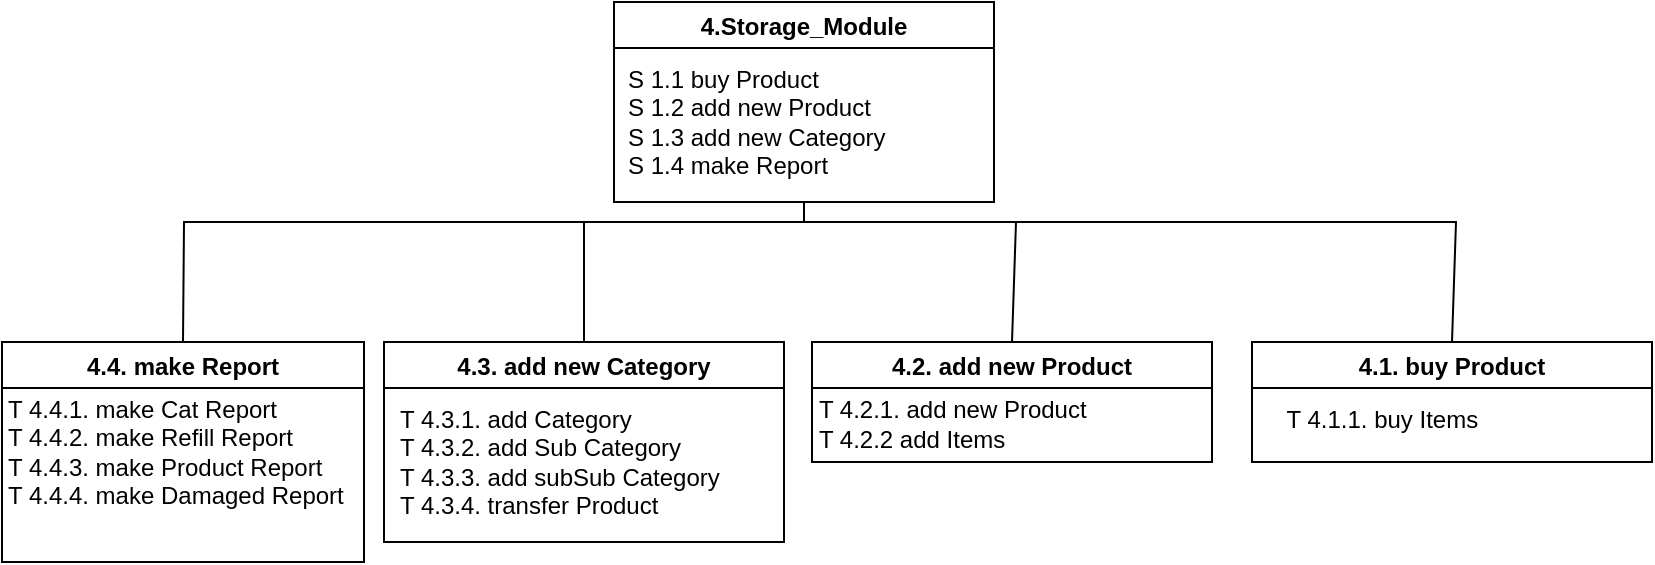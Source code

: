 <mxfile version="18.0.6" type="device"><diagram id="kRY73qXqicLwJVmViubS" name="Page-1"><mxGraphModel dx="1038" dy="641" grid="1" gridSize="10" guides="1" tooltips="1" connect="1" arrows="1" fold="1" page="1" pageScale="1" pageWidth="850" pageHeight="1100" math="0" shadow="0"><root><mxCell id="0"/><mxCell id="1" parent="0"/><mxCell id="iAEr4gvoBOYZTPJdftK0-1" value="4.Storage_Module" style="swimlane;" vertex="1" parent="1"><mxGeometry x="319" y="50" width="190" height="100" as="geometry"/></mxCell><mxCell id="iAEr4gvoBOYZTPJdftK0-2" value="&amp;nbsp; &amp;nbsp; &amp;nbsp; &amp;nbsp; &amp;nbsp;S 1.1 buy Product&lt;br&gt;&amp;nbsp; &amp;nbsp; &amp;nbsp; &amp;nbsp; &amp;nbsp;S 1.2 add new Product&lt;br&gt;&amp;nbsp; &amp;nbsp; &amp;nbsp; &amp;nbsp; &amp;nbsp;S 1.3 add new Category&lt;br&gt;&lt;span style=&quot;white-space: pre;&quot;&gt;&#9;&lt;/span&gt;&amp;nbsp;S 1.4 make Report" style="text;html=1;align=left;verticalAlign=middle;resizable=0;points=[];autosize=1;strokeColor=none;fillColor=none;" vertex="1" parent="iAEr4gvoBOYZTPJdftK0-1"><mxGeometry x="-25" y="30" width="170" height="60" as="geometry"/></mxCell><mxCell id="iAEr4gvoBOYZTPJdftK0-3" value="4.1. buy Product" style="swimlane;" vertex="1" parent="1"><mxGeometry x="638" y="220" width="200" height="60" as="geometry"/></mxCell><mxCell id="iAEr4gvoBOYZTPJdftK0-4" value="&lt;span style=&quot;white-space: pre;&quot;&gt;&#9;&lt;/span&gt;&amp;nbsp; &amp;nbsp; &amp;nbsp;T 4.1.1. buy Items" style="text;html=1;align=center;verticalAlign=middle;resizable=0;points=[];autosize=1;strokeColor=none;fillColor=none;" vertex="1" parent="iAEr4gvoBOYZTPJdftK0-3"><mxGeometry x="-32" y="29" width="150" height="20" as="geometry"/></mxCell><mxCell id="iAEr4gvoBOYZTPJdftK0-5" value="4.3. add new Category" style="swimlane;" vertex="1" parent="1"><mxGeometry x="204" y="220" width="200" height="100" as="geometry"/></mxCell><mxCell id="iAEr4gvoBOYZTPJdftK0-6" value="T 4.3.1. add Category&lt;br&gt;T 4.3.2. add Sub Category&lt;br&gt;T 4.3.3. add subSub Category&lt;br&gt;T 4.3.4. transfer Product" style="text;html=1;align=left;verticalAlign=middle;resizable=0;points=[];autosize=1;strokeColor=none;fillColor=none;" vertex="1" parent="iAEr4gvoBOYZTPJdftK0-5"><mxGeometry x="6" y="30" width="180" height="60" as="geometry"/></mxCell><mxCell id="iAEr4gvoBOYZTPJdftK0-7" value="4.4. make Report" style="swimlane;" vertex="1" parent="1"><mxGeometry x="13" y="220" width="181" height="110" as="geometry"/></mxCell><mxCell id="iAEr4gvoBOYZTPJdftK0-20" value="T 4.4.1. make Cat Report&lt;br&gt;T 4.4.2. make Refill Report&lt;br&gt;T 4.4.3. make Product Report&lt;br&gt;T 4.4.4. make Damaged Report" style="text;html=1;align=left;verticalAlign=middle;resizable=0;points=[];autosize=1;strokeColor=none;fillColor=none;" vertex="1" parent="iAEr4gvoBOYZTPJdftK0-7"><mxGeometry x="1" y="25" width="180" height="60" as="geometry"/></mxCell><mxCell id="iAEr4gvoBOYZTPJdftK0-11" value="4.2. add new Product" style="swimlane;" vertex="1" parent="1"><mxGeometry x="418" y="220" width="200" height="60" as="geometry"/></mxCell><mxCell id="iAEr4gvoBOYZTPJdftK0-12" value="&amp;nbsp; T 4.2.1. add new Product&lt;br&gt;&amp;nbsp; T 4.2.2 add Items" style="text;html=1;align=left;verticalAlign=middle;resizable=0;points=[];autosize=1;strokeColor=none;fillColor=none;" vertex="1" parent="iAEr4gvoBOYZTPJdftK0-11"><mxGeometry x="-5" y="26" width="160" height="30" as="geometry"/></mxCell><mxCell id="iAEr4gvoBOYZTPJdftK0-13" value="" style="endArrow=none;html=1;rounded=0;entryX=0.5;entryY=1;entryDx=0;entryDy=0;" edge="1" parent="1" target="iAEr4gvoBOYZTPJdftK0-1"><mxGeometry width="50" height="50" relative="1" as="geometry"><mxPoint x="414" y="160" as="sourcePoint"/><mxPoint x="440" y="210" as="targetPoint"/></mxGeometry></mxCell><mxCell id="iAEr4gvoBOYZTPJdftK0-14" value="" style="endArrow=none;html=1;rounded=0;entryX=0.5;entryY=0;entryDx=0;entryDy=0;" edge="1" parent="1" target="iAEr4gvoBOYZTPJdftK0-3"><mxGeometry width="50" height="50" relative="1" as="geometry"><mxPoint x="410" y="160" as="sourcePoint"/><mxPoint x="440" y="210" as="targetPoint"/><Array as="points"><mxPoint x="520" y="160"/><mxPoint x="740" y="160"/></Array></mxGeometry></mxCell><mxCell id="iAEr4gvoBOYZTPJdftK0-15" value="" style="endArrow=none;html=1;rounded=0;exitX=0.5;exitY=0;exitDx=0;exitDy=0;" edge="1" parent="1" source="iAEr4gvoBOYZTPJdftK0-11"><mxGeometry width="50" height="50" relative="1" as="geometry"><mxPoint x="390" y="260" as="sourcePoint"/><mxPoint x="520" y="160" as="targetPoint"/></mxGeometry></mxCell><mxCell id="iAEr4gvoBOYZTPJdftK0-16" value="" style="endArrow=none;html=1;rounded=0;exitX=0.5;exitY=0;exitDx=0;exitDy=0;" edge="1" parent="1" source="iAEr4gvoBOYZTPJdftK0-7"><mxGeometry width="50" height="50" relative="1" as="geometry"><mxPoint x="390" y="260" as="sourcePoint"/><mxPoint x="410" y="160" as="targetPoint"/><Array as="points"><mxPoint x="104" y="160"/></Array></mxGeometry></mxCell><mxCell id="iAEr4gvoBOYZTPJdftK0-17" value="" style="endArrow=none;html=1;rounded=0;exitX=0.5;exitY=0;exitDx=0;exitDy=0;" edge="1" parent="1" source="iAEr4gvoBOYZTPJdftK0-5"><mxGeometry width="50" height="50" relative="1" as="geometry"><mxPoint x="390" y="260" as="sourcePoint"/><mxPoint x="304" y="160" as="targetPoint"/></mxGeometry></mxCell></root></mxGraphModel></diagram></mxfile>